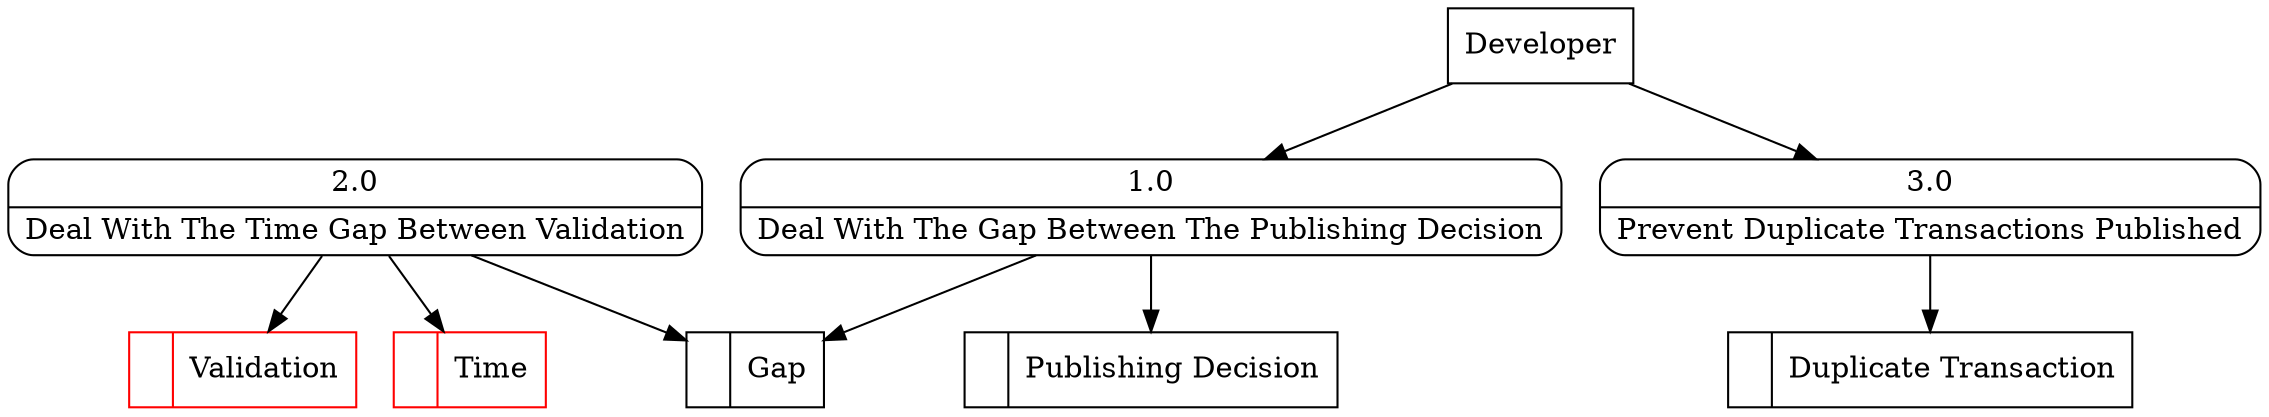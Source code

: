 digraph dfd2{ 
node[shape=record]
200 [label="<f0>  |<f1> Publishing Decision " ];
201 [label="<f0>  |<f1> Gap " ];
202 [label="<f0>  |<f1> Duplicate Transaction " ];
203 [label="<f0>  |<f1> Validation " color=red];
204 [label="<f0>  |<f1> Time " color=red];
205 [label="Developer" shape=box];
206 [label="{<f0> 1.0|<f1> Deal With The Gap Between The Publishing Decision }" shape=Mrecord];
207 [label="{<f0> 2.0|<f1> Deal With The Time Gap Between Validation }" shape=Mrecord];
208 [label="{<f0> 3.0|<f1> Prevent Duplicate Transactions Published }" shape=Mrecord];
205 -> 206
205 -> 208
206 -> 201
206 -> 200
207 -> 203
207 -> 201
208 -> 202
207 -> 204
}